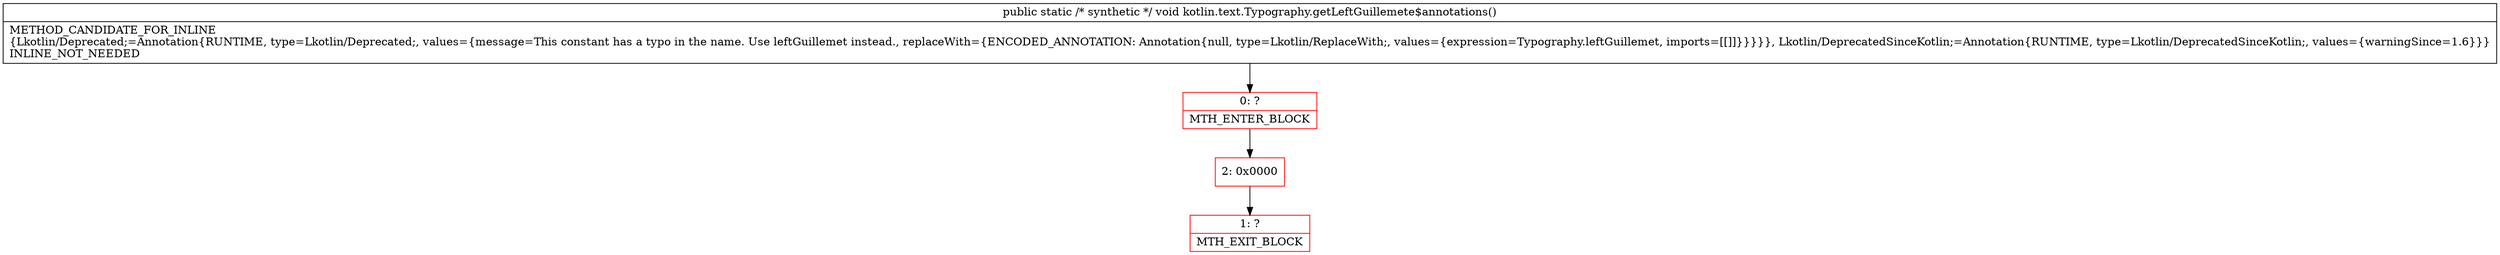 digraph "CFG forkotlin.text.Typography.getLeftGuillemete$annotations()V" {
subgraph cluster_Region_1460989530 {
label = "R(0)";
node [shape=record,color=blue];
}
Node_0 [shape=record,color=red,label="{0\:\ ?|MTH_ENTER_BLOCK\l}"];
Node_2 [shape=record,color=red,label="{2\:\ 0x0000}"];
Node_1 [shape=record,color=red,label="{1\:\ ?|MTH_EXIT_BLOCK\l}"];
MethodNode[shape=record,label="{public static \/* synthetic *\/ void kotlin.text.Typography.getLeftGuillemete$annotations()  | METHOD_CANDIDATE_FOR_INLINE\l\{Lkotlin\/Deprecated;=Annotation\{RUNTIME, type=Lkotlin\/Deprecated;, values=\{message=This constant has a typo in the name. Use leftGuillemet instead., replaceWith=\{ENCODED_ANNOTATION: Annotation\{null, type=Lkotlin\/ReplaceWith;, values=\{expression=Typography.leftGuillemet, imports=[[]]\}\}\}\}\}, Lkotlin\/DeprecatedSinceKotlin;=Annotation\{RUNTIME, type=Lkotlin\/DeprecatedSinceKotlin;, values=\{warningSince=1.6\}\}\}\lINLINE_NOT_NEEDED\l}"];
MethodNode -> Node_0;Node_0 -> Node_2;
Node_2 -> Node_1;
}

